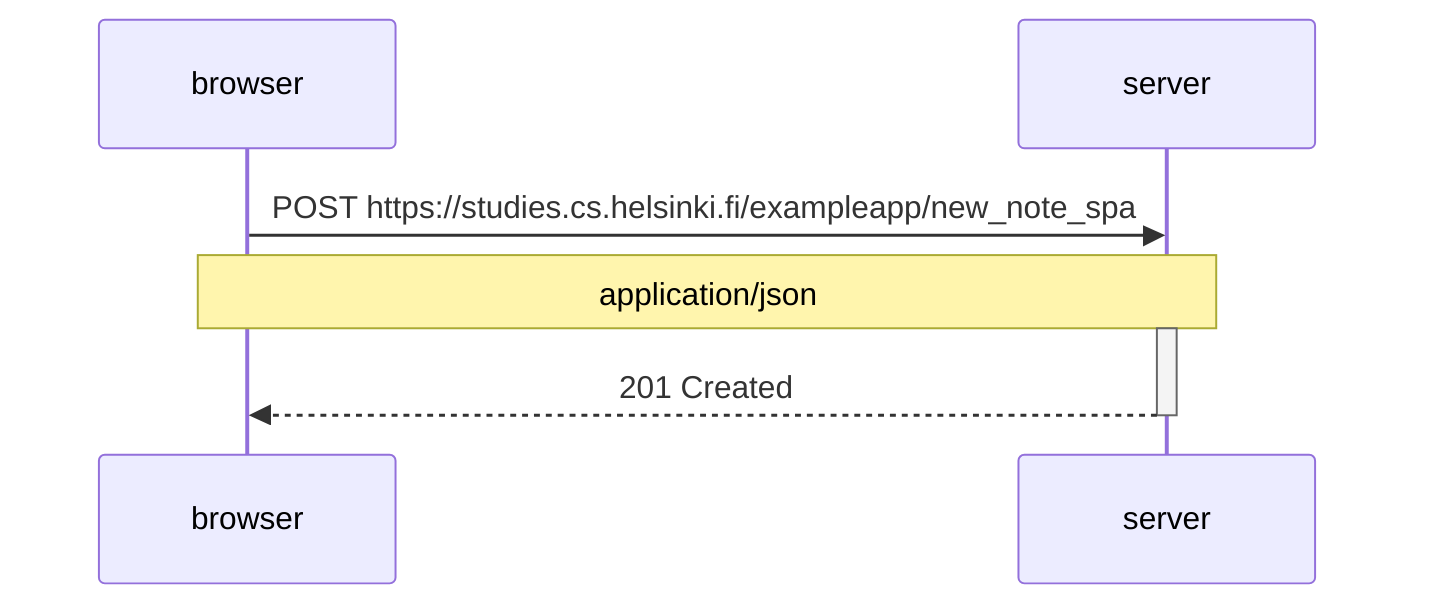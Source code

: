 sequenceDiagram
    participant browser
    participant server

    browser->>server: POST https://studies.cs.helsinki.fi/exampleapp/new_note_spa
    Note over browser, server: application/json

    activate server
    server-->>browser: 201 Created

    deactivate server